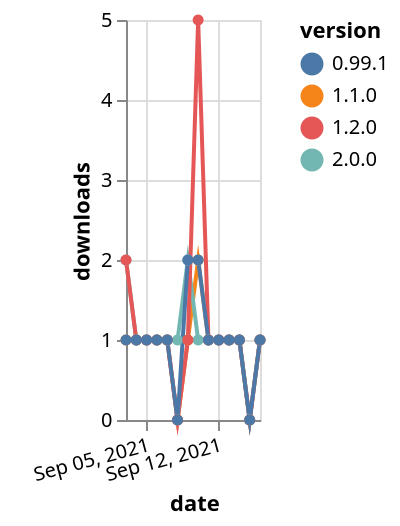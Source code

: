 {"$schema": "https://vega.github.io/schema/vega-lite/v5.json", "description": "A simple bar chart with embedded data.", "data": {"values": [{"date": "2021-09-03", "total": 175, "delta": 1, "version": "1.1.0"}, {"date": "2021-09-04", "total": 176, "delta": 1, "version": "1.1.0"}, {"date": "2021-09-05", "total": 177, "delta": 1, "version": "1.1.0"}, {"date": "2021-09-06", "total": 178, "delta": 1, "version": "1.1.0"}, {"date": "2021-09-07", "total": 179, "delta": 1, "version": "1.1.0"}, {"date": "2021-09-08", "total": 179, "delta": 0, "version": "1.1.0"}, {"date": "2021-09-09", "total": 180, "delta": 1, "version": "1.1.0"}, {"date": "2021-09-10", "total": 182, "delta": 2, "version": "1.1.0"}, {"date": "2021-09-11", "total": 183, "delta": 1, "version": "1.1.0"}, {"date": "2021-09-12", "total": 184, "delta": 1, "version": "1.1.0"}, {"date": "2021-09-13", "total": 185, "delta": 1, "version": "1.1.0"}, {"date": "2021-09-14", "total": 186, "delta": 1, "version": "1.1.0"}, {"date": "2021-09-15", "total": 186, "delta": 0, "version": "1.1.0"}, {"date": "2021-09-16", "total": 187, "delta": 1, "version": "1.1.0"}, {"date": "2021-09-03", "total": 118, "delta": 2, "version": "2.0.0"}, {"date": "2021-09-04", "total": 119, "delta": 1, "version": "2.0.0"}, {"date": "2021-09-05", "total": 120, "delta": 1, "version": "2.0.0"}, {"date": "2021-09-06", "total": 121, "delta": 1, "version": "2.0.0"}, {"date": "2021-09-07", "total": 122, "delta": 1, "version": "2.0.0"}, {"date": "2021-09-08", "total": 123, "delta": 1, "version": "2.0.0"}, {"date": "2021-09-09", "total": 125, "delta": 2, "version": "2.0.0"}, {"date": "2021-09-10", "total": 126, "delta": 1, "version": "2.0.0"}, {"date": "2021-09-11", "total": 127, "delta": 1, "version": "2.0.0"}, {"date": "2021-09-12", "total": 128, "delta": 1, "version": "2.0.0"}, {"date": "2021-09-13", "total": 129, "delta": 1, "version": "2.0.0"}, {"date": "2021-09-14", "total": 130, "delta": 1, "version": "2.0.0"}, {"date": "2021-09-15", "total": 130, "delta": 0, "version": "2.0.0"}, {"date": "2021-09-16", "total": 131, "delta": 1, "version": "2.0.0"}, {"date": "2021-09-03", "total": 288, "delta": 2, "version": "1.2.0"}, {"date": "2021-09-04", "total": 289, "delta": 1, "version": "1.2.0"}, {"date": "2021-09-05", "total": 290, "delta": 1, "version": "1.2.0"}, {"date": "2021-09-06", "total": 291, "delta": 1, "version": "1.2.0"}, {"date": "2021-09-07", "total": 292, "delta": 1, "version": "1.2.0"}, {"date": "2021-09-08", "total": 292, "delta": 0, "version": "1.2.0"}, {"date": "2021-09-09", "total": 293, "delta": 1, "version": "1.2.0"}, {"date": "2021-09-10", "total": 298, "delta": 5, "version": "1.2.0"}, {"date": "2021-09-11", "total": 299, "delta": 1, "version": "1.2.0"}, {"date": "2021-09-12", "total": 300, "delta": 1, "version": "1.2.0"}, {"date": "2021-09-13", "total": 301, "delta": 1, "version": "1.2.0"}, {"date": "2021-09-14", "total": 302, "delta": 1, "version": "1.2.0"}, {"date": "2021-09-15", "total": 302, "delta": 0, "version": "1.2.0"}, {"date": "2021-09-16", "total": 303, "delta": 1, "version": "1.2.0"}, {"date": "2021-09-03", "total": 216, "delta": 1, "version": "0.99.1"}, {"date": "2021-09-04", "total": 217, "delta": 1, "version": "0.99.1"}, {"date": "2021-09-05", "total": 218, "delta": 1, "version": "0.99.1"}, {"date": "2021-09-06", "total": 219, "delta": 1, "version": "0.99.1"}, {"date": "2021-09-07", "total": 220, "delta": 1, "version": "0.99.1"}, {"date": "2021-09-08", "total": 220, "delta": 0, "version": "0.99.1"}, {"date": "2021-09-09", "total": 222, "delta": 2, "version": "0.99.1"}, {"date": "2021-09-10", "total": 224, "delta": 2, "version": "0.99.1"}, {"date": "2021-09-11", "total": 225, "delta": 1, "version": "0.99.1"}, {"date": "2021-09-12", "total": 226, "delta": 1, "version": "0.99.1"}, {"date": "2021-09-13", "total": 227, "delta": 1, "version": "0.99.1"}, {"date": "2021-09-14", "total": 228, "delta": 1, "version": "0.99.1"}, {"date": "2021-09-15", "total": 228, "delta": 0, "version": "0.99.1"}, {"date": "2021-09-16", "total": 229, "delta": 1, "version": "0.99.1"}]}, "width": "container", "mark": {"type": "line", "point": {"filled": true}}, "encoding": {"x": {"field": "date", "type": "temporal", "timeUnit": "yearmonthdate", "title": "date", "axis": {"labelAngle": -15}}, "y": {"field": "delta", "type": "quantitative", "title": "downloads"}, "color": {"field": "version", "type": "nominal"}, "tooltip": {"field": "delta"}}}